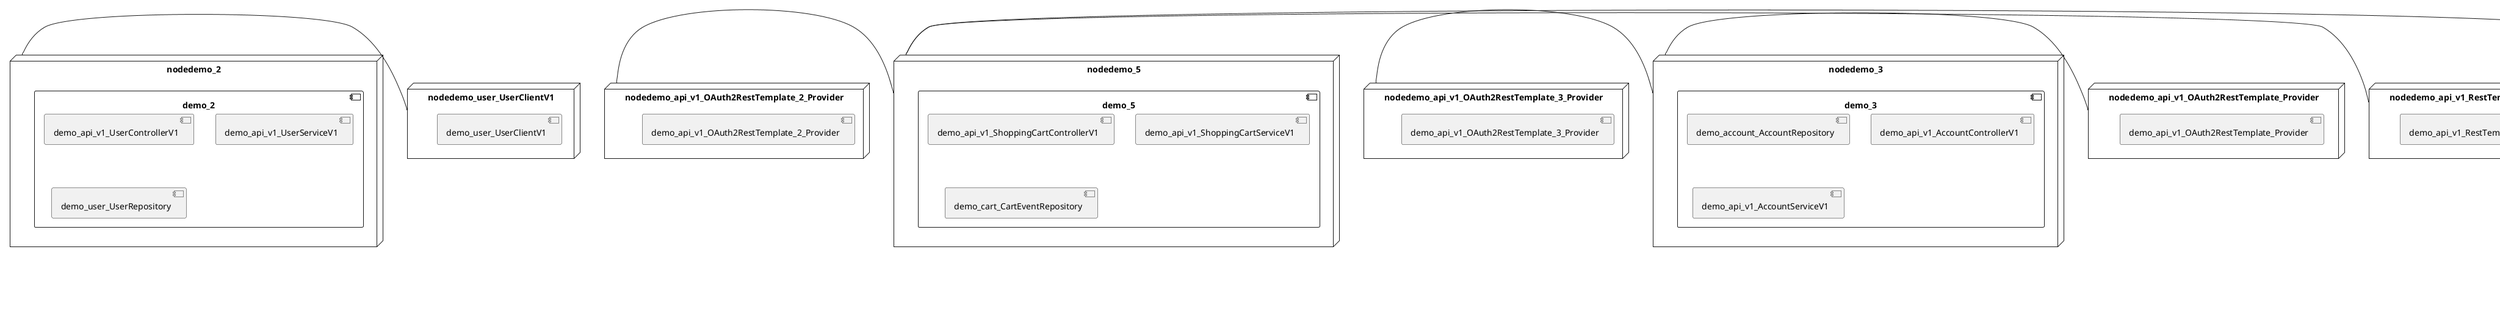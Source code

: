@startuml
skinparam fixCircleLabelOverlapping true
skinparam componentStyle uml2
node nodedemo {
component demo {
[demo_api_v1_CatalogControllerV1] [[kbastani-spring-cloud-event-sourcing-example.system#_qB2bIH4KEe-el9DyBmWfvQ]]
[demo_api_v1_CatalogServiceV1] [[kbastani-spring-cloud-event-sourcing-example.system#_qB2bIH4KEe-el9DyBmWfvQ]]
[demo_catalog_CatalogInfoRepository] [[kbastani-spring-cloud-event-sourcing-example.system#_qB2bIH4KEe-el9DyBmWfvQ]]
}
}
node nodedemo_2 {
component demo_2 {
[demo_api_v1_UserControllerV1] [[kbastani-spring-cloud-event-sourcing-example.system#_qB2bIH4KEe-el9DyBmWfvQ]]
[demo_api_v1_UserServiceV1] [[kbastani-spring-cloud-event-sourcing-example.system#_qB2bIH4KEe-el9DyBmWfvQ]]
[demo_user_UserRepository] [[kbastani-spring-cloud-event-sourcing-example.system#_qB2bIH4KEe-el9DyBmWfvQ]]
}
}
node nodedemo_3 {
component demo_3 {
[demo_account_AccountRepository] [[kbastani-spring-cloud-event-sourcing-example.system#_qB2bIH4KEe-el9DyBmWfvQ]]
[demo_api_v1_AccountControllerV1] [[kbastani-spring-cloud-event-sourcing-example.system#_qB2bIH4KEe-el9DyBmWfvQ]]
[demo_api_v1_AccountServiceV1] [[kbastani-spring-cloud-event-sourcing-example.system#_qB2bIH4KEe-el9DyBmWfvQ]]
}
}
node nodedemo_4 {
component demo_4 {
[demo_UserController] [[kbastani-spring-cloud-event-sourcing-example.system#_qB2bIH4KEe-el9DyBmWfvQ]]
[demo_UserRepository] [[kbastani-spring-cloud-event-sourcing-example.system#_qB2bIH4KEe-el9DyBmWfvQ]]
[demo_UserService] [[kbastani-spring-cloud-event-sourcing-example.system#_qB2bIH4KEe-el9DyBmWfvQ]]
[demo_login_UserController] [[kbastani-spring-cloud-event-sourcing-example.system#_qB2bIH4KEe-el9DyBmWfvQ]]
}
}
node nodedemo_5 {
component demo_5 {
[demo_api_v1_ShoppingCartControllerV1] [[kbastani-spring-cloud-event-sourcing-example.system#_qB2bIH4KEe-el9DyBmWfvQ]]
[demo_api_v1_ShoppingCartServiceV1] [[kbastani-spring-cloud-event-sourcing-example.system#_qB2bIH4KEe-el9DyBmWfvQ]]
[demo_cart_CartEventRepository] [[kbastani-spring-cloud-event-sourcing-example.system#_qB2bIH4KEe-el9DyBmWfvQ]]
}
}
node nodedemo_6 {
component demo_6 {
[DatabaseInitializer] [[kbastani-spring-cloud-event-sourcing-example.system#_qB2bIH4KEe-el9DyBmWfvQ]]
[demo_api_v1_OrderControllerV1] [[kbastani-spring-cloud-event-sourcing-example.system#_qB2bIH4KEe-el9DyBmWfvQ]]
[demo_api_v1_OrderServiceV1] [[kbastani-spring-cloud-event-sourcing-example.system#_qB2bIH4KEe-el9DyBmWfvQ]]
[demo_config_DatabaseInitializer] [[kbastani-spring-cloud-event-sourcing-example.system#_qB2bIH4KEe-el9DyBmWfvQ]]
[demo_invoice_InvoiceRepository] [[kbastani-spring-cloud-event-sourcing-example.system#_qB2bIH4KEe-el9DyBmWfvQ]]
[demo_order_OrderEventRepository] [[kbastani-spring-cloud-event-sourcing-example.system#_qB2bIH4KEe-el9DyBmWfvQ]]
[demo_order_OrderRepository] [[kbastani-spring-cloud-event-sourcing-example.system#_qB2bIH4KEe-el9DyBmWfvQ]]
}
}
node nodedemo_v1 {
component demo_v1 {
[demo_v1_InventoryControllerV1] [[kbastani-spring-cloud-event-sourcing-example.system#_qB2bIH4KEe-el9DyBmWfvQ]]
[demo_v1_InventoryServiceV1] [[kbastani-spring-cloud-event-sourcing-example.system#_qB2bIH4KEe-el9DyBmWfvQ]]
}
}
node nodedemo_api_v1_OAuth2RestTemplate_2_Provider {
[demo_api_v1_OAuth2RestTemplate_2_Provider] [[kbastani-spring-cloud-event-sourcing-example.system#_qB2bIH4KEe-el9DyBmWfvQ]]
}
node nodedemo_api_v1_OAuth2RestTemplate_3_Provider {
[demo_api_v1_OAuth2RestTemplate_3_Provider] [[kbastani-spring-cloud-event-sourcing-example.system#_qB2bIH4KEe-el9DyBmWfvQ]]
}
node nodedemo_api_v1_OAuth2RestTemplate_Provider {
[demo_api_v1_OAuth2RestTemplate_Provider] [[kbastani-spring-cloud-event-sourcing-example.system#_qB2bIH4KEe-el9DyBmWfvQ]]
}
node nodedemo_api_v1_RestTemplate_2_Provider {
[demo_api_v1_RestTemplate_2_Provider] [[kbastani-spring-cloud-event-sourcing-example.system#_qB2bIH4KEe-el9DyBmWfvQ]]
}
node nodedemo_api_v1_RestTemplate_Provider {
[demo_api_v1_RestTemplate_Provider] [[kbastani-spring-cloud-event-sourcing-example.system#_qB2bIH4KEe-el9DyBmWfvQ]]
}
node nodedemo_inventory_InventoryRepository_Provider {
[demo_inventory_InventoryRepository_Provider] [[kbastani-spring-cloud-event-sourcing-example.system#_qB2bIH4KEe-el9DyBmWfvQ]]
}
node nodedemo_login_AuthenticationManager_Provider {
[demo_login_AuthenticationManager_Provider] [[kbastani-spring-cloud-event-sourcing-example.system#_qB2bIH4KEe-el9DyBmWfvQ]]
}
node nodedemo_login_ClientDetailsService_Provider {
[demo_login_ClientDetailsService_Provider] [[kbastani-spring-cloud-event-sourcing-example.system#_qB2bIH4KEe-el9DyBmWfvQ]]
}
node nodedemo_login_HttpSessionSecurityContextRepository_Provider {
[demo_login_HttpSessionSecurityContextRepository_Provider] [[kbastani-spring-cloud-event-sourcing-example.system#_qB2bIH4KEe-el9DyBmWfvQ]]
}
node nodedemo_login_LoginController {
[demo_login_LoginController] [[kbastani-spring-cloud-event-sourcing-example.system#_qB2bIH4KEe-el9DyBmWfvQ]]
}
node nodedemo_product_ProductRepository_Provider {
[demo_product_ProductRepository_Provider] [[kbastani-spring-cloud-event-sourcing-example.system#_qB2bIH4KEe-el9DyBmWfvQ]]
}
node nodedemo_user_UserClientV1 {
[demo_user_UserClientV1] [[kbastani-spring-cloud-event-sourcing-example.system#_qB2bIH4KEe-el9DyBmWfvQ]]
}
node nodedemo_v1_Session_Provider {
[demo_v1_Session_Provider] [[kbastani-spring-cloud-event-sourcing-example.system#_qB2bIH4KEe-el9DyBmWfvQ]]
}
[nodedemo_2] - [nodedemo_user_UserClientV1]
[nodedemo_api_v1_OAuth2RestTemplate_2_Provider] - [nodedemo_5]
[nodedemo_api_v1_OAuth2RestTemplate_3_Provider] - [nodedemo_3]
[nodedemo_api_v1_OAuth2RestTemplate_Provider] - [nodedemo_3]
[nodedemo_api_v1_RestTemplate_2_Provider] - [nodedemo_5]
[nodedemo_api_v1_RestTemplate_Provider] - [nodedemo_5]
[nodedemo_inventory_InventoryRepository_Provider] - [nodedemo_v1]
[nodedemo_login_AuthenticationManager_Provider] - [nodedemo_login_LoginController]
[nodedemo_login_ClientDetailsService_Provider] - [nodedemo_login_LoginController]
[nodedemo_login_HttpSessionSecurityContextRepository_Provider] - [nodedemo_login_LoginController]
[nodedemo_product_ProductRepository_Provider] - [nodedemo_v1]
[nodedemo_v1_Session_Provider] - [nodedemo_v1]

@enduml
